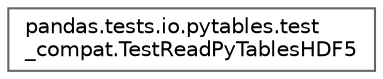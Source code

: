 digraph "Graphical Class Hierarchy"
{
 // LATEX_PDF_SIZE
  bgcolor="transparent";
  edge [fontname=Helvetica,fontsize=10,labelfontname=Helvetica,labelfontsize=10];
  node [fontname=Helvetica,fontsize=10,shape=box,height=0.2,width=0.4];
  rankdir="LR";
  Node0 [id="Node000000",label="pandas.tests.io.pytables.test\l_compat.TestReadPyTablesHDF5",height=0.2,width=0.4,color="grey40", fillcolor="white", style="filled",URL="$dc/dca/classpandas_1_1tests_1_1io_1_1pytables_1_1test__compat_1_1TestReadPyTablesHDF5.html",tooltip=" "];
}
